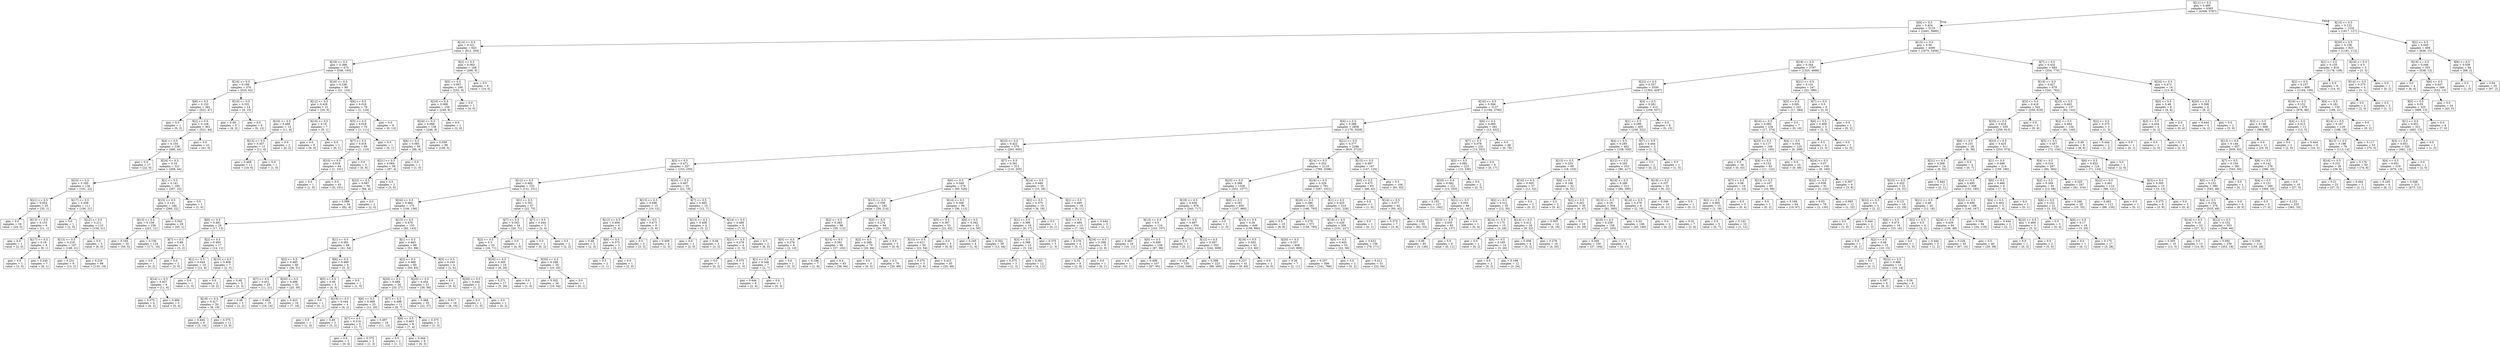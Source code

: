 digraph Tree {
node [shape=box] ;
0 [label="X[11] <= 0.5\ngini = 0.489\nsamples = 6365\nvalue = [4308, 5787]"] ;
1 [label="X[9] <= 0.5\ngini = 0.424\nsamples = 5133\nvalue = [2491, 5660]"] ;
0 -> 1 [labeldistance=2.5, labelangle=45, headlabel="True"] ;
2 [label="X[14] <= 0.5\ngini = 0.321\nsamples = 643\nvalue = [812, 204]"] ;
1 -> 2 ;
3 [label="X[19] <= 0.5\ngini = 0.388\nsamples = 475\nvalue = [546, 195]"] ;
2 -> 3 ;
4 [label="X[16] <= 0.5\ngini = 0.189\nsamples = 376\nvalue = [525, 62]"] ;
3 -> 4 ;
5 [label="X[8] <= 0.5\ngini = 0.152\nsamples = 362\nvalue = [521, 47]"] ;
4 -> 5 ;
6 [label="gini = 0.0\nsamples = 1\nvalue = [0, 3]"] ;
5 -> 6 ;
7 [label="X[2] <= 0.5\ngini = 0.144\nsamples = 361\nvalue = [521, 44]"] ;
5 -> 7 ;
8 [label="X[4] <= 0.5\ngini = 0.154\nsamples = 338\nvalue = [480, 44]"] ;
7 -> 8 ;
9 [label="gini = 0.0\nsamples = 17\nvalue = [22, 0]"] ;
8 -> 9 ;
10 [label="X[24] <= 0.5\ngini = 0.16\nsamples = 321\nvalue = [458, 44]"] ;
8 -> 10 ;
11 [label="X[23] <= 0.5\ngini = 0.185\nsamples = 136\nvalue = [191, 22]"] ;
10 -> 11 ;
12 [label="X[21] <= 0.5\ngini = 0.054\nsamples = 25\nvalue = [35, 1]"] ;
11 -> 12 ;
13 [label="gini = 0.0\nsamples = 16\nvalue = [24, 0]"] ;
12 -> 13 ;
14 [label="X[13] <= 0.5\ngini = 0.153\nsamples = 9\nvalue = [11, 1]"] ;
12 -> 14 ;
15 [label="gini = 0.0\nsamples = 1\nvalue = [2, 0]"] ;
14 -> 15 ;
16 [label="X[17] <= 0.5\ngini = 0.18\nsamples = 8\nvalue = [9, 1]"] ;
14 -> 16 ;
17 [label="gini = 0.0\nsamples = 1\nvalue = [3, 0]"] ;
16 -> 17 ;
18 [label="gini = 0.245\nsamples = 7\nvalue = [6, 1]"] ;
16 -> 18 ;
19 [label="X[17] <= 0.5\ngini = 0.209\nsamples = 111\nvalue = [156, 21]"] ;
11 -> 19 ;
20 [label="gini = 0.0\nsamples = 1\nvalue = [2, 0]"] ;
19 -> 20 ;
21 [label="X[12] <= 0.5\ngini = 0.211\nsamples = 110\nvalue = [154, 21]"] ;
19 -> 21 ;
22 [label="X[13] <= 0.5\ngini = 0.218\nsamples = 107\nvalue = [148, 21]"] ;
21 -> 22 ;
23 [label="gini = 0.231\nsamples = 9\nvalue = [13, 2]"] ;
22 -> 23 ;
24 [label="gini = 0.216\nsamples = 98\nvalue = [135, 19]"] ;
22 -> 24 ;
25 [label="gini = 0.0\nsamples = 3\nvalue = [6, 0]"] ;
21 -> 25 ;
26 [label="X[1] <= 0.5\ngini = 0.141\nsamples = 185\nvalue = [267, 22]"] ;
10 -> 26 ;
27 [label="X[15] <= 0.5\ngini = 0.141\nsamples = 184\nvalue = [266, 22]"] ;
26 -> 27 ;
28 [label="X[13] <= 0.5\ngini = 0.158\nsamples = 156\nvalue = [221, 21]"] ;
27 -> 28 ;
29 [label="gini = 0.165\nsamples = 32\nvalue = [50, 5]"] ;
28 -> 29 ;
30 [label="gini = 0.156\nsamples = 124\nvalue = [171, 16]"] ;
28 -> 30 ;
31 [label="gini = 0.043\nsamples = 28\nvalue = [45, 1]"] ;
27 -> 31 ;
32 [label="gini = 0.0\nsamples = 1\nvalue = [1, 0]"] ;
26 -> 32 ;
33 [label="gini = 0.0\nsamples = 23\nvalue = [41, 0]"] ;
7 -> 33 ;
34 [label="X[10] <= 0.5\ngini = 0.332\nsamples = 14\nvalue = [4, 15]"] ;
4 -> 34 ;
35 [label="gini = 0.49\nsamples = 5\nvalue = [4, 3]"] ;
34 -> 35 ;
36 [label="gini = 0.0\nsamples = 9\nvalue = [0, 12]"] ;
34 -> 36 ;
37 [label="X[16] <= 0.5\ngini = 0.236\nsamples = 99\nvalue = [21, 133]"] ;
3 -> 37 ;
38 [label="X[12] <= 0.5\ngini = 0.428\nsamples = 21\nvalue = [20, 9]"] ;
37 -> 38 ;
39 [label="X[10] <= 0.5\ngini = 0.488\nsamples = 14\nvalue = [11, 8]"] ;
38 -> 39 ;
40 [label="X[15] <= 0.5\ngini = 0.457\nsamples = 12\nvalue = [11, 6]"] ;
39 -> 40 ;
41 [label="gini = 0.469\nsamples = 11\nvalue = [10, 6]"] ;
40 -> 41 ;
42 [label="gini = 0.0\nsamples = 1\nvalue = [1, 0]"] ;
40 -> 42 ;
43 [label="gini = 0.0\nsamples = 2\nvalue = [0, 2]"] ;
39 -> 43 ;
44 [label="X[10] <= 0.5\ngini = 0.18\nsamples = 7\nvalue = [9, 1]"] ;
38 -> 44 ;
45 [label="gini = 0.0\nsamples = 6\nvalue = [9, 0]"] ;
44 -> 45 ;
46 [label="gini = 0.0\nsamples = 1\nvalue = [0, 1]"] ;
44 -> 46 ;
47 [label="X[6] <= 0.5\ngini = 0.016\nsamples = 78\nvalue = [1, 124]"] ;
37 -> 47 ;
48 [label="X[5] <= 0.5\ngini = 0.018\nsamples = 70\nvalue = [1, 111]"] ;
47 -> 48 ;
49 [label="X[7] <= 0.5\ngini = 0.018\nsamples = 69\nvalue = [1, 110]"] ;
48 -> 49 ;
50 [label="X[10] <= 0.5\ngini = 0.019\nsamples = 64\nvalue = [1, 101]"] ;
49 -> 50 ;
51 [label="gini = 0.0\nsamples = 1\nvalue = [1, 0]"] ;
50 -> 51 ;
52 [label="gini = 0.0\nsamples = 63\nvalue = [0, 101]"] ;
50 -> 52 ;
53 [label="gini = 0.0\nsamples = 5\nvalue = [0, 9]"] ;
49 -> 53 ;
54 [label="gini = 0.0\nsamples = 1\nvalue = [0, 1]"] ;
48 -> 54 ;
55 [label="gini = 0.0\nsamples = 8\nvalue = [0, 13]"] ;
47 -> 55 ;
56 [label="X[2] <= 0.5\ngini = 0.063\nsamples = 168\nvalue = [266, 9]"] ;
2 -> 56 ;
57 [label="X[5] <= 0.5\ngini = 0.067\nsamples = 160\nvalue = [252, 9]"] ;
56 -> 57 ;
58 [label="X[19] <= 0.5\ngini = 0.068\nsamples = 159\nvalue = [248, 9]"] ;
57 -> 58 ;
59 [label="X[24] <= 0.5\ngini = 0.068\nsamples = 158\nvalue = [246, 9]"] ;
58 -> 59 ;
60 [label="X[6] <= 0.5\ngini = 0.083\nsamples = 59\nvalue = [88, 4]"] ;
59 -> 60 ;
61 [label="X[21] <= 0.5\ngini = 0.084\nsamples = 58\nvalue = [87, 4]"] ;
60 -> 61 ;
62 [label="X[22] <= 0.5\ngini = 0.087\nsamples = 56\nvalue = [84, 4]"] ;
61 -> 62 ;
63 [label="gini = 0.089\nsamples = 54\nvalue = [82, 4]"] ;
62 -> 63 ;
64 [label="gini = 0.0\nsamples = 2\nvalue = [2, 0]"] ;
62 -> 64 ;
65 [label="gini = 0.0\nsamples = 2\nvalue = [3, 0]"] ;
61 -> 65 ;
66 [label="gini = 0.0\nsamples = 1\nvalue = [1, 0]"] ;
60 -> 66 ;
67 [label="gini = 0.059\nsamples = 99\nvalue = [158, 5]"] ;
59 -> 67 ;
68 [label="gini = 0.0\nsamples = 1\nvalue = [2, 0]"] ;
58 -> 68 ;
69 [label="gini = 0.0\nsamples = 1\nvalue = [4, 0]"] ;
57 -> 69 ;
70 [label="gini = 0.0\nsamples = 8\nvalue = [14, 0]"] ;
56 -> 70 ;
71 [label="X[15] <= 0.5\ngini = 0.36\nsamples = 4490\nvalue = [1679, 5456]"] ;
1 -> 71 ;
72 [label="X[18] <= 0.5\ngini = 0.344\nsamples = 3797\nvalue = [1325, 4686]"] ;
71 -> 72 ;
73 [label="X[22] <= 0.5\ngini = 0.357\nsamples = 3550\nvalue = [1303, 4297]"] ;
72 -> 73 ;
74 [label="X[16] <= 0.5\ngini = 0.366\nsamples = 3137\nvalue = [1194, 3760]"] ;
73 -> 74 ;
75 [label="X[4] <= 0.5\ngini = 0.386\nsamples = 2856\nvalue = [1179, 3328]"] ;
74 -> 75 ;
76 [label="X[23] <= 0.5\ngini = 0.422\nsamples = 570\nvalue = [263, 605]"] ;
75 -> 76 ;
77 [label="X[3] <= 0.5\ngini = 0.471\nsamples = 257\nvalue = [153, 250]"] ;
76 -> 77 ;
78 [label="X[12] <= 0.5\ngini = 0.462\nsamples = 232\nvalue = [131, 231]"] ;
77 -> 78 ;
79 [label="X[24] <= 0.5\ngini = 0.484\nsamples = 175\nvalue = [109, 156]"] ;
78 -> 79 ;
80 [label="X[6] <= 0.5\ngini = 0.491\nsamples = 20\nvalue = [17, 13]"] ;
79 -> 80 ;
81 [label="X[7] <= 0.5\ngini = 0.48\nsamples = 3\nvalue = [3, 2]"] ;
80 -> 81 ;
82 [label="gini = 0.0\nsamples = 1\nvalue = [0, 2]"] ;
81 -> 82 ;
83 [label="gini = 0.0\nsamples = 2\nvalue = [3, 0]"] ;
81 -> 83 ;
84 [label="X[2] <= 0.5\ngini = 0.493\nsamples = 17\nvalue = [14, 11]"] ;
80 -> 84 ;
85 [label="X[1] <= 0.5\ngini = 0.444\nsamples = 10\nvalue = [12, 6]"] ;
84 -> 85 ;
86 [label="X[14] <= 0.5\ngini = 0.457\nsamples = 9\nvalue = [11, 6]"] ;
85 -> 86 ;
87 [label="gini = 0.375\nsamples = 4\nvalue = [6, 2]"] ;
86 -> 87 ;
88 [label="gini = 0.494\nsamples = 5\nvalue = [5, 4]"] ;
86 -> 88 ;
89 [label="gini = 0.0\nsamples = 1\nvalue = [1, 0]"] ;
85 -> 89 ;
90 [label="X[13] <= 0.5\ngini = 0.408\nsamples = 7\nvalue = [2, 5]"] ;
84 -> 90 ;
91 [label="gini = 0.0\nsamples = 2\nvalue = [0, 2]"] ;
90 -> 91 ;
92 [label="gini = 0.48\nsamples = 5\nvalue = [2, 3]"] ;
90 -> 92 ;
93 [label="X[13] <= 0.5\ngini = 0.476\nsamples = 155\nvalue = [92, 143]"] ;
79 -> 93 ;
94 [label="X[1] <= 0.5\ngini = 0.491\nsamples = 66\nvalue = [41, 54]"] ;
93 -> 94 ;
95 [label="X[2] <= 0.5\ngini = 0.485\nsamples = 60\nvalue = [36, 51]"] ;
94 -> 95 ;
96 [label="X[7] <= 0.5\ngini = 0.451\nsamples = 25\nvalue = [11, 21]"] ;
95 -> 96 ;
97 [label="X[19] <= 0.5\ngini = 0.417\nsamples = 20\nvalue = [8, 19]"] ;
96 -> 97 ;
98 [label="gini = 0.444\nsamples = 9\nvalue = [5, 10]"] ;
97 -> 98 ;
99 [label="gini = 0.375\nsamples = 11\nvalue = [3, 9]"] ;
97 -> 99 ;
100 [label="gini = 0.48\nsamples = 5\nvalue = [3, 2]"] ;
96 -> 100 ;
101 [label="X[20] <= 0.5\ngini = 0.496\nsamples = 35\nvalue = [25, 30]"] ;
95 -> 101 ;
102 [label="gini = 0.492\nsamples = 19\nvalue = [18, 14]"] ;
101 -> 102 ;
103 [label="gini = 0.423\nsamples = 16\nvalue = [7, 16]"] ;
101 -> 103 ;
104 [label="X[6] <= 0.5\ngini = 0.469\nsamples = 6\nvalue = [5, 3]"] ;
94 -> 104 ;
105 [label="X[5] <= 0.5\ngini = 0.49\nsamples = 5\nvalue = [4, 3]"] ;
104 -> 105 ;
106 [label="gini = 0.0\nsamples = 1\nvalue = [0, 1]"] ;
105 -> 106 ;
107 [label="X[19] <= 0.5\ngini = 0.444\nsamples = 4\nvalue = [4, 2]"] ;
105 -> 107 ;
108 [label="gini = 0.0\nsamples = 1\nvalue = [1, 0]"] ;
107 -> 108 ;
109 [label="gini = 0.48\nsamples = 3\nvalue = [3, 2]"] ;
107 -> 109 ;
110 [label="gini = 0.0\nsamples = 1\nvalue = [1, 0]"] ;
104 -> 110 ;
111 [label="X[1] <= 0.5\ngini = 0.463\nsamples = 89\nvalue = [51, 89]"] ;
93 -> 111 ;
112 [label="X[2] <= 0.5\ngini = 0.469\nsamples = 85\nvalue = [50, 83]"] ;
111 -> 112 ;
113 [label="X[20] <= 0.5\ngini = 0.489\nsamples = 34\nvalue = [20, 27]"] ;
112 -> 113 ;
114 [label="X[6] <= 0.5\ngini = 0.469\nsamples = 23\nvalue = [12, 20]"] ;
113 -> 114 ;
115 [label="X[7] <= 0.5\ngini = 0.219\nsamples = 5\nvalue = [1, 7]"] ;
114 -> 115 ;
116 [label="gini = 0.0\nsamples = 2\nvalue = [0, 4]"] ;
115 -> 116 ;
117 [label="gini = 0.375\nsamples = 3\nvalue = [1, 3]"] ;
115 -> 117 ;
118 [label="gini = 0.497\nsamples = 18\nvalue = [11, 13]"] ;
114 -> 118 ;
119 [label="X[7] <= 0.5\ngini = 0.498\nsamples = 11\nvalue = [8, 7]"] ;
113 -> 119 ;
120 [label="X[6] <= 0.5\ngini = 0.463\nsamples = 8\nvalue = [7, 4]"] ;
119 -> 120 ;
121 [label="gini = 0.5\nsamples = 2\nvalue = [1, 1]"] ;
120 -> 121 ;
122 [label="gini = 0.444\nsamples = 6\nvalue = [6, 3]"] ;
120 -> 122 ;
123 [label="gini = 0.375\nsamples = 3\nvalue = [1, 3]"] ;
119 -> 123 ;
124 [label="X[20] <= 0.5\ngini = 0.454\nsamples = 51\nvalue = [30, 56]"] ;
112 -> 124 ;
125 [label="gini = 0.468\nsamples = 35\nvalue = [22, 37]"] ;
124 -> 125 ;
126 [label="gini = 0.417\nsamples = 16\nvalue = [8, 19]"] ;
124 -> 126 ;
127 [label="X[5] <= 0.5\ngini = 0.245\nsamples = 4\nvalue = [1, 6]"] ;
111 -> 127 ;
128 [label="gini = 0.0\nsamples = 2\nvalue = [0, 4]"] ;
127 -> 128 ;
129 [label="X[20] <= 0.5\ngini = 0.444\nsamples = 2\nvalue = [1, 2]"] ;
127 -> 129 ;
130 [label="gini = 0.0\nsamples = 1\nvalue = [1, 0]"] ;
129 -> 130 ;
131 [label="gini = 0.0\nsamples = 1\nvalue = [0, 2]"] ;
129 -> 131 ;
132 [label="X[1] <= 0.5\ngini = 0.351\nsamples = 57\nvalue = [22, 75]"] ;
78 -> 132 ;
133 [label="X[7] <= 0.5\ngini = 0.343\nsamples = 54\nvalue = [20, 71]"] ;
132 -> 133 ;
134 [label="X[2] <= 0.5\ngini = 0.3\nsamples = 53\nvalue = [16, 71]"] ;
133 -> 134 ;
135 [label="X[20] <= 0.5\ngini = 0.305\nsamples = 18\nvalue = [6, 26]"] ;
134 -> 135 ;
136 [label="gini = 0.271\nsamples = 17\nvalue = [5, 26]"] ;
135 -> 136 ;
137 [label="gini = 0.0\nsamples = 1\nvalue = [1, 0]"] ;
135 -> 137 ;
138 [label="X[20] <= 0.5\ngini = 0.298\nsamples = 35\nvalue = [10, 45]"] ;
134 -> 138 ;
139 [label="gini = 0.302\nsamples = 34\nvalue = [10, 44]"] ;
138 -> 139 ;
140 [label="gini = 0.0\nsamples = 1\nvalue = [0, 1]"] ;
138 -> 140 ;
141 [label="gini = 0.0\nsamples = 1\nvalue = [4, 0]"] ;
133 -> 141 ;
142 [label="X[7] <= 0.5\ngini = 0.444\nsamples = 3\nvalue = [2, 4]"] ;
132 -> 142 ;
143 [label="gini = 0.0\nsamples = 1\nvalue = [0, 2]"] ;
142 -> 143 ;
144 [label="gini = 0.5\nsamples = 2\nvalue = [2, 2]"] ;
142 -> 144 ;
145 [label="X[20] <= 0.5\ngini = 0.497\nsamples = 25\nvalue = [22, 19]"] ;
77 -> 145 ;
146 [label="X[13] <= 0.5\ngini = 0.496\nsamples = 15\nvalue = [10, 12]"] ;
145 -> 146 ;
147 [label="X[12] <= 0.5\ngini = 0.494\nsamples = 6\nvalue = [5, 4]"] ;
146 -> 147 ;
148 [label="gini = 0.48\nsamples = 3\nvalue = [2, 3]"] ;
147 -> 148 ;
149 [label="X[6] <= 0.5\ngini = 0.375\nsamples = 3\nvalue = [3, 1]"] ;
147 -> 149 ;
150 [label="gini = 0.5\nsamples = 2\nvalue = [1, 1]"] ;
149 -> 150 ;
151 [label="gini = 0.0\nsamples = 1\nvalue = [2, 0]"] ;
149 -> 151 ;
152 [label="X[6] <= 0.5\ngini = 0.473\nsamples = 9\nvalue = [5, 8]"] ;
146 -> 152 ;
153 [label="gini = 0.5\nsamples = 5\nvalue = [3, 3]"] ;
152 -> 153 ;
154 [label="gini = 0.408\nsamples = 4\nvalue = [2, 5]"] ;
152 -> 154 ;
155 [label="X[7] <= 0.5\ngini = 0.465\nsamples = 10\nvalue = [12, 7]"] ;
145 -> 155 ;
156 [label="X[13] <= 0.5\ngini = 0.408\nsamples = 4\nvalue = [5, 2]"] ;
155 -> 156 ;
157 [label="gini = 0.0\nsamples = 1\nvalue = [2, 0]"] ;
156 -> 157 ;
158 [label="gini = 0.48\nsamples = 3\nvalue = [3, 2]"] ;
156 -> 158 ;
159 [label="X[14] <= 0.5\ngini = 0.486\nsamples = 6\nvalue = [7, 5]"] ;
155 -> 159 ;
160 [label="X[21] <= 0.5\ngini = 0.278\nsamples = 4\nvalue = [1, 5]"] ;
159 -> 160 ;
161 [label="gini = 0.0\nsamples = 1\nvalue = [0, 2]"] ;
160 -> 161 ;
162 [label="gini = 0.375\nsamples = 3\nvalue = [1, 3]"] ;
160 -> 162 ;
163 [label="gini = 0.0\nsamples = 2\nvalue = [6, 0]"] ;
159 -> 163 ;
164 [label="X[7] <= 0.5\ngini = 0.361\nsamples = 313\nvalue = [110, 355]"] ;
76 -> 164 ;
165 [label="X[0] <= 0.5\ngini = 0.349\nsamples = 278\nvalue = [95, 326]"] ;
164 -> 165 ;
166 [label="X[13] <= 0.5\ngini = 0.339\nsamples = 182\nvalue = [59, 214]"] ;
165 -> 166 ;
167 [label="X[2] <= 0.5\ngini = 0.383\nsamples = 98\nvalue = [39, 112]"] ;
166 -> 167 ;
168 [label="X[5] <= 0.5\ngini = 0.278\nsamples = 8\nvalue = [2, 10]"] ;
167 -> 168 ;
169 [label="X[1] <= 0.5\ngini = 0.346\nsamples = 7\nvalue = [2, 7]"] ;
168 -> 169 ;
170 [label="gini = 0.444\nsamples = 6\nvalue = [2, 4]"] ;
169 -> 170 ;
171 [label="gini = 0.0\nsamples = 1\nvalue = [0, 3]"] ;
169 -> 171 ;
172 [label="gini = 0.0\nsamples = 1\nvalue = [0, 3]"] ;
168 -> 172 ;
173 [label="X[14] <= 0.5\ngini = 0.391\nsamples = 90\nvalue = [37, 102]"] ;
167 -> 173 ;
174 [label="gini = 0.198\nsamples = 7\nvalue = [1, 8]"] ;
173 -> 174 ;
175 [label="gini = 0.4\nsamples = 83\nvalue = [36, 94]"] ;
173 -> 175 ;
176 [label="X[3] <= 0.5\ngini = 0.274\nsamples = 84\nvalue = [20, 102]"] ;
166 -> 176 ;
177 [label="X[2] <= 0.5\ngini = 0.289\nsamples = 79\nvalue = [20, 94]"] ;
176 -> 177 ;
178 [label="gini = 0.0\nsamples = 3\nvalue = [0, 5]"] ;
177 -> 178 ;
179 [label="gini = 0.3\nsamples = 76\nvalue = [20, 89]"] ;
177 -> 179 ;
180 [label="gini = 0.0\nsamples = 5\nvalue = [0, 8]"] ;
176 -> 180 ;
181 [label="X[14] <= 0.5\ngini = 0.368\nsamples = 96\nvalue = [36, 112]"] ;
165 -> 181 ;
182 [label="X[5] <= 0.5\ngini = 0.387\nsamples = 53\nvalue = [22, 62]"] ;
181 -> 182 ;
183 [label="X[13] <= 0.5\ngini = 0.411\nsamples = 50\nvalue = [22, 54]"] ;
182 -> 183 ;
184 [label="gini = 0.375\nsamples = 5\nvalue = [2, 6]"] ;
183 -> 184 ;
185 [label="gini = 0.415\nsamples = 45\nvalue = [20, 48]"] ;
183 -> 185 ;
186 [label="gini = 0.0\nsamples = 3\nvalue = [0, 8]"] ;
182 -> 186 ;
187 [label="X[6] <= 0.5\ngini = 0.342\nsamples = 43\nvalue = [14, 50]"] ;
181 -> 187 ;
188 [label="gini = 0.245\nsamples = 4\nvalue = [1, 6]"] ;
187 -> 188 ;
189 [label="gini = 0.352\nsamples = 39\nvalue = [13, 44]"] ;
187 -> 189 ;
190 [label="X[14] <= 0.5\ngini = 0.449\nsamples = 35\nvalue = [15, 29]"] ;
164 -> 190 ;
191 [label="X[2] <= 0.5\ngini = 0.375\nsamples = 19\nvalue = [6, 18]"] ;
190 -> 191 ;
192 [label="X[1] <= 0.5\ngini = 0.386\nsamples = 18\nvalue = [6, 17]"] ;
191 -> 192 ;
193 [label="X[3] <= 0.5\ngini = 0.388\nsamples = 15\nvalue = [5, 14]"] ;
192 -> 193 ;
194 [label="gini = 0.375\nsamples = 3\nvalue = [1, 3]"] ;
193 -> 194 ;
195 [label="gini = 0.391\nsamples = 12\nvalue = [4, 11]"] ;
193 -> 195 ;
196 [label="gini = 0.375\nsamples = 3\nvalue = [1, 3]"] ;
192 -> 196 ;
197 [label="gini = 0.0\nsamples = 1\nvalue = [0, 1]"] ;
191 -> 197 ;
198 [label="X[1] <= 0.5\ngini = 0.495\nsamples = 16\nvalue = [9, 11]"] ;
190 -> 198 ;
199 [label="X[3] <= 0.5\ngini = 0.484\nsamples = 13\nvalue = [7, 10]"] ;
198 -> 199 ;
200 [label="gini = 0.278\nsamples = 4\nvalue = [5, 1]"] ;
199 -> 200 ;
201 [label="X[19] <= 0.5\ngini = 0.298\nsamples = 9\nvalue = [2, 9]"] ;
199 -> 201 ;
202 [label="gini = 0.32\nsamples = 8\nvalue = [2, 8]"] ;
201 -> 202 ;
203 [label="gini = 0.0\nsamples = 1\nvalue = [0, 1]"] ;
201 -> 203 ;
204 [label="gini = 0.444\nsamples = 3\nvalue = [2, 1]"] ;
198 -> 204 ;
205 [label="X[21] <= 0.5\ngini = 0.377\nsamples = 2286\nvalue = [916, 2723]"] ;
75 -> 205 ;
206 [label="X[14] <= 0.5\ngini = 0.352\nsamples = 2119\nvalue = [769, 2598]"] ;
205 -> 206 ;
207 [label="X[23] <= 0.5\ngini = 0.366\nsamples = 1328\nvalue = [502, 1577]"] ;
206 -> 207 ;
208 [label="X[19] <= 0.5\ngini = 0.439\nsamples = 678\nvalue = [345, 717]"] ;
207 -> 208 ;
209 [label="X[13] <= 0.5\ngini = 0.5\nsamples = 124\nvalue = [103, 107]"] ;
208 -> 209 ;
210 [label="gini = 0.483\nsamples = 16\nvalue = [16, 11]"] ;
209 -> 210 ;
211 [label="X[0] <= 0.5\ngini = 0.499\nsamples = 108\nvalue = [87, 96]"] ;
209 -> 211 ;
212 [label="gini = 0.0\nsamples = 1\nvalue = [0, 1]"] ;
211 -> 212 ;
213 [label="gini = 0.499\nsamples = 107\nvalue = [87, 95]"] ;
211 -> 213 ;
214 [label="X[0] <= 0.5\ngini = 0.407\nsamples = 554\nvalue = [242, 610]"] ;
208 -> 214 ;
215 [label="gini = 0.0\nsamples = 1\nvalue = [0, 1]"] ;
214 -> 215 ;
216 [label="X[12] <= 0.5\ngini = 0.407\nsamples = 553\nvalue = [242, 609]"] ;
214 -> 216 ;
217 [label="gini = 0.414\nsamples = 330\nvalue = [144, 349]"] ;
216 -> 217 ;
218 [label="gini = 0.398\nsamples = 223\nvalue = [98, 260]"] ;
216 -> 218 ;
219 [label="X[0] <= 0.5\ngini = 0.261\nsamples = 650\nvalue = [157, 860]"] ;
207 -> 219 ;
220 [label="gini = 0.0\nsamples = 1\nvalue = [1, 0]"] ;
219 -> 220 ;
221 [label="X[13] <= 0.5\ngini = 0.26\nsamples = 649\nvalue = [156, 860]"] ;
219 -> 221 ;
222 [label="X[19] <= 0.5\ngini = 0.293\nsamples = 43\nvalue = [13, 60]"] ;
221 -> 222 ;
223 [label="gini = 0.227\nsamples = 41\nvalue = [9, 60]"] ;
222 -> 223 ;
224 [label="gini = 0.0\nsamples = 2\nvalue = [4, 0]"] ;
222 -> 224 ;
225 [label="X[20] <= 0.5\ngini = 0.257\nsamples = 606\nvalue = [143, 800]"] ;
221 -> 225 ;
226 [label="gini = 0.26\nsamples = 7\nvalue = [2, 11]"] ;
225 -> 226 ;
227 [label="gini = 0.257\nsamples = 599\nvalue = [141, 789]"] ;
225 -> 227 ;
228 [label="X[24] <= 0.5\ngini = 0.329\nsamples = 791\nvalue = [267, 1021]"] ;
206 -> 228 ;
229 [label="X[20] <= 0.5\ngini = 0.286\nsamples = 581\nvalue = [166, 793]"] ;
228 -> 229 ;
230 [label="gini = 0.5\nsamples = 10\nvalue = [8, 8]"] ;
229 -> 230 ;
231 [label="gini = 0.279\nsamples = 571\nvalue = [158, 785]"] ;
229 -> 231 ;
232 [label="X[1] <= 0.5\ngini = 0.425\nsamples = 210\nvalue = [101, 228]"] ;
228 -> 232 ;
233 [label="X[19] <= 0.5\ngini = 0.426\nsamples = 209\nvalue = [101, 227]"] ;
232 -> 233 ;
234 [label="X[0] <= 0.5\ngini = 0.405\nsamples = 53\nvalue = [22, 56]"] ;
233 -> 234 ;
235 [label="gini = 0.0\nsamples = 2\nvalue = [0, 2]"] ;
234 -> 235 ;
236 [label="gini = 0.411\nsamples = 51\nvalue = [22, 54]"] ;
234 -> 236 ;
237 [label="gini = 0.432\nsamples = 156\nvalue = [79, 171]"] ;
233 -> 237 ;
238 [label="gini = 0.0\nsamples = 1\nvalue = [0, 1]"] ;
232 -> 238 ;
239 [label="X[13] <= 0.5\ngini = 0.497\nsamples = 167\nvalue = [147, 125]"] ;
205 -> 239 ;
240 [label="X[0] <= 0.5\ngini = 0.475\nsamples = 63\nvalue = [66, 42]"] ;
239 -> 240 ;
241 [label="gini = 0.0\nsamples = 1\nvalue = [1, 0]"] ;
240 -> 241 ;
242 [label="X[14] <= 0.5\ngini = 0.477\nsamples = 62\nvalue = [65, 42]"] ;
240 -> 242 ;
243 [label="gini = 0.375\nsamples = 7\nvalue = [3, 9]"] ;
242 -> 243 ;
244 [label="gini = 0.453\nsamples = 55\nvalue = [62, 33]"] ;
242 -> 244 ;
245 [label="gini = 0.5\nsamples = 104\nvalue = [81, 83]"] ;
239 -> 245 ;
246 [label="X[6] <= 0.5\ngini = 0.065\nsamples = 281\nvalue = [15, 432]"] ;
74 -> 246 ;
247 [label="X[7] <= 0.5\ngini = 0.078\nsamples = 232\nvalue = [15, 353]"] ;
246 -> 247 ;
248 [label="X[5] <= 0.5\ngini = 0.082\nsamples = 223\nvalue = [15, 336]"] ;
247 -> 248 ;
249 [label="X[20] <= 0.5\ngini = 0.082\nsamples = 221\nvalue = [15, 333]"] ;
248 -> 249 ;
250 [label="gini = 0.103\nsamples = 127\nvalue = [11, 192]"] ;
249 -> 250 ;
251 [label="X[21] <= 0.5\ngini = 0.054\nsamples = 94\nvalue = [4, 141]"] ;
249 -> 251 ;
252 [label="X[23] <= 0.5\ngini = 0.055\nsamples = 93\nvalue = [4, 137]"] ;
251 -> 252 ;
253 [label="gini = 0.06\nsamples = 85\nvalue = [4, 126]"] ;
252 -> 253 ;
254 [label="gini = 0.0\nsamples = 8\nvalue = [0, 11]"] ;
252 -> 254 ;
255 [label="gini = 0.0\nsamples = 1\nvalue = [0, 4]"] ;
251 -> 255 ;
256 [label="gini = 0.0\nsamples = 2\nvalue = [0, 3]"] ;
248 -> 256 ;
257 [label="gini = 0.0\nsamples = 9\nvalue = [0, 17]"] ;
247 -> 257 ;
258 [label="gini = 0.0\nsamples = 49\nvalue = [0, 79]"] ;
246 -> 258 ;
259 [label="X[3] <= 0.5\ngini = 0.281\nsamples = 413\nvalue = [109, 537]"] ;
73 -> 259 ;
260 [label="X[1] <= 0.5\ngini = 0.286\nsamples = 405\nvalue = [109, 522]"] ;
259 -> 260 ;
261 [label="X[4] <= 0.5\ngini = 0.285\nsamples = 402\nvalue = [108, 520]"] ;
260 -> 261 ;
262 [label="X[13] <= 0.5\ngini = 0.253\nsamples = 69\nvalue = [18, 103]"] ;
261 -> 262 ;
263 [label="X[16] <= 0.5\ngini = 0.305\nsamples = 37\nvalue = [12, 52]"] ;
262 -> 263 ;
264 [label="X[2] <= 0.5\ngini = 0.312\nsamples = 35\nvalue = [12, 50]"] ;
263 -> 264 ;
265 [label="X[14] <= 0.5\ngini = 0.175\nsamples = 15\nvalue = [3, 28]"] ;
264 -> 265 ;
266 [label="gini = 0.0\nsamples = 1\nvalue = [0, 2]"] ;
265 -> 266 ;
267 [label="X[6] <= 0.5\ngini = 0.185\nsamples = 14\nvalue = [3, 26]"] ;
265 -> 267 ;
268 [label="gini = 0.0\nsamples = 2\nvalue = [0, 2]"] ;
267 -> 268 ;
269 [label="gini = 0.198\nsamples = 12\nvalue = [3, 24]"] ;
267 -> 269 ;
270 [label="X[14] <= 0.5\ngini = 0.412\nsamples = 20\nvalue = [9, 22]"] ;
264 -> 270 ;
271 [label="gini = 0.408\nsamples = 4\nvalue = [5, 2]"] ;
270 -> 271 ;
272 [label="gini = 0.278\nsamples = 16\nvalue = [4, 20]"] ;
270 -> 272 ;
273 [label="gini = 0.0\nsamples = 2\nvalue = [0, 2]"] ;
263 -> 273 ;
274 [label="X[6] <= 0.5\ngini = 0.188\nsamples = 32\nvalue = [6, 51]"] ;
262 -> 274 ;
275 [label="gini = 0.0\nsamples = 2\nvalue = [0, 4]"] ;
274 -> 275 ;
276 [label="X[2] <= 0.5\ngini = 0.201\nsamples = 30\nvalue = [6, 47]"] ;
274 -> 276 ;
277 [label="gini = 0.365\nsamples = 14\nvalue = [6, 19]"] ;
276 -> 277 ;
278 [label="gini = 0.0\nsamples = 16\nvalue = [0, 28]"] ;
276 -> 278 ;
279 [label="X[12] <= 0.5\ngini = 0.292\nsamples = 333\nvalue = [90, 417]"] ;
261 -> 279 ;
280 [label="X[19] <= 0.5\ngini = 0.289\nsamples = 313\nvalue = [84, 395]"] ;
279 -> 280 ;
281 [label="X[13] <= 0.5\ngini = 0.29\nsamples = 304\nvalue = [82, 385]"] ;
280 -> 281 ;
282 [label="X[16] <= 0.5\ngini = 0.259\nsamples = 158\nvalue = [37, 205]"] ;
281 -> 282 ;
283 [label="gini = 0.269\nsamples = 150\nvalue = [37, 194]"] ;
282 -> 283 ;
284 [label="gini = 0.0\nsamples = 8\nvalue = [0, 11]"] ;
282 -> 284 ;
285 [label="gini = 0.32\nsamples = 146\nvalue = [45, 180]"] ;
281 -> 285 ;
286 [label="X[14] <= 0.5\ngini = 0.278\nsamples = 9\nvalue = [2, 10]"] ;
280 -> 286 ;
287 [label="gini = 0.0\nsamples = 2\nvalue = [0, 2]"] ;
286 -> 287 ;
288 [label="gini = 0.32\nsamples = 7\nvalue = [2, 8]"] ;
286 -> 288 ;
289 [label="X[19] <= 0.5\ngini = 0.337\nsamples = 20\nvalue = [6, 22]"] ;
279 -> 289 ;
290 [label="gini = 0.346\nsamples = 19\nvalue = [6, 21]"] ;
289 -> 290 ;
291 [label="gini = 0.0\nsamples = 1\nvalue = [0, 1]"] ;
289 -> 291 ;
292 [label="X[7] <= 0.5\ngini = 0.444\nsamples = 3\nvalue = [1, 2]"] ;
260 -> 292 ;
293 [label="gini = 0.0\nsamples = 2\nvalue = [0, 2]"] ;
292 -> 293 ;
294 [label="gini = 0.0\nsamples = 1\nvalue = [1, 0]"] ;
292 -> 294 ;
295 [label="gini = 0.0\nsamples = 8\nvalue = [0, 15]"] ;
259 -> 295 ;
296 [label="X[21] <= 0.5\ngini = 0.101\nsamples = 247\nvalue = [22, 389]"] ;
72 -> 296 ;
297 [label="X[5] <= 0.5\ngini = 0.081\nsamples = 241\nvalue = [17, 384]"] ;
296 -> 297 ;
298 [label="X[14] <= 0.5\ngini = 0.083\nsamples = 234\nvalue = [17, 374]"] ;
297 -> 298 ;
299 [label="X[23] <= 0.5\ngini = 0.117\nsamples = 109\nvalue = [11, 165]"] ;
298 -> 299 ;
300 [label="gini = 0.0\nsamples = 26\nvalue = [0, 43]"] ;
299 -> 300 ;
301 [label="X[4] <= 0.5\ngini = 0.152\nsamples = 83\nvalue = [11, 122]"] ;
299 -> 301 ;
302 [label="X[7] <= 0.5\ngini = 0.08\nsamples = 18\nvalue = [1, 23]"] ;
301 -> 302 ;
303 [label="X[2] <= 0.5\ngini = 0.095\nsamples = 15\nvalue = [1, 19]"] ;
302 -> 303 ;
304 [label="gini = 0.0\nsamples = 5\nvalue = [0, 7]"] ;
303 -> 304 ;
305 [label="gini = 0.142\nsamples = 10\nvalue = [1, 12]"] ;
303 -> 305 ;
306 [label="gini = 0.0\nsamples = 3\nvalue = [0, 4]"] ;
302 -> 306 ;
307 [label="X[13] <= 0.5\ngini = 0.167\nsamples = 65\nvalue = [10, 99]"] ;
301 -> 307 ;
308 [label="gini = 0.0\nsamples = 1\nvalue = [0, 2]"] ;
307 -> 308 ;
309 [label="gini = 0.169\nsamples = 64\nvalue = [10, 97]"] ;
307 -> 309 ;
310 [label="X[4] <= 0.5\ngini = 0.054\nsamples = 125\nvalue = [6, 209]"] ;
298 -> 310 ;
311 [label="gini = 0.0\nsamples = 25\nvalue = [0, 49]"] ;
310 -> 311 ;
312 [label="X[24] <= 0.5\ngini = 0.07\nsamples = 100\nvalue = [6, 160]"] ;
310 -> 312 ;
313 [label="X[22] <= 0.5\ngini = 0.038\nsamples = 91\nvalue = [3, 152]"] ;
312 -> 313 ;
314 [label="gini = 0.03\nsamples = 79\nvalue = [2, 130]"] ;
313 -> 314 ;
315 [label="gini = 0.083\nsamples = 12\nvalue = [1, 22]"] ;
313 -> 315 ;
316 [label="gini = 0.397\nsamples = 9\nvalue = [3, 8]"] ;
312 -> 316 ;
317 [label="gini = 0.0\nsamples = 7\nvalue = [0, 10]"] ;
297 -> 317 ;
318 [label="X[7] <= 0.5\ngini = 0.5\nsamples = 6\nvalue = [5, 5]"] ;
296 -> 318 ;
319 [label="X[6] <= 0.5\ngini = 0.469\nsamples = 5\nvalue = [5, 3]"] ;
318 -> 319 ;
320 [label="gini = 0.5\nsamples = 4\nvalue = [3, 3]"] ;
319 -> 320 ;
321 [label="gini = 0.0\nsamples = 1\nvalue = [2, 0]"] ;
319 -> 321 ;
322 [label="gini = 0.0\nsamples = 1\nvalue = [0, 2]"] ;
318 -> 322 ;
323 [label="X[7] <= 0.5\ngini = 0.432\nsamples = 693\nvalue = [354, 770]"] ;
71 -> 323 ;
324 [label="X[19] <= 0.5\ngini = 0.427\nsamples = 679\nvalue = [341, 762]"] ;
323 -> 324 ;
325 [label="X[3] <= 0.5\ngini = 0.416\nsamples = 542\nvalue = [259, 619]"] ;
324 -> 325 ;
326 [label="X[20] <= 0.5\ngini = 0.418\nsamples = 539\nvalue = [259, 613]"] ;
325 -> 326 ;
327 [label="X[6] <= 0.5\ngini = 0.231\nsamples = 28\nvalue = [6, 39]"] ;
326 -> 327 ;
328 [label="X[21] <= 0.5\ngini = 0.266\nsamples = 24\nvalue = [6, 32]"] ;
327 -> 328 ;
329 [label="X[23] <= 0.5\ngini = 0.202\nsamples = 22\nvalue = [4, 31]"] ;
328 -> 329 ;
330 [label="X[22] <= 0.5\ngini = 0.5\nsamples = 3\nvalue = [2, 2]"] ;
329 -> 330 ;
331 [label="gini = 0.0\nsamples = 1\nvalue = [1, 0]"] ;
330 -> 331 ;
332 [label="gini = 0.444\nsamples = 2\nvalue = [1, 2]"] ;
330 -> 332 ;
333 [label="gini = 0.121\nsamples = 19\nvalue = [2, 29]"] ;
329 -> 333 ;
334 [label="gini = 0.444\nsamples = 2\nvalue = [2, 1]"] ;
328 -> 334 ;
335 [label="gini = 0.0\nsamples = 4\nvalue = [0, 7]"] ;
327 -> 335 ;
336 [label="X[23] <= 0.5\ngini = 0.425\nsamples = 511\nvalue = [253, 574]"] ;
326 -> 336 ;
337 [label="X[1] <= 0.5\ngini = 0.496\nsamples = 214\nvalue = [159, 190]"] ;
336 -> 337 ;
338 [label="X[4] <= 0.5\ngini = 0.495\nsamples = 208\nvalue = [152, 185]"] ;
337 -> 338 ;
339 [label="X[21] <= 0.5\ngini = 0.48\nsamples = 20\nvalue = [12, 18]"] ;
338 -> 339 ;
340 [label="X[6] <= 0.5\ngini = 0.473\nsamples = 16\nvalue = [10, 16]"] ;
339 -> 340 ;
341 [label="gini = 0.0\nsamples = 1\nvalue = [0, 1]"] ;
340 -> 341 ;
342 [label="X[2] <= 0.5\ngini = 0.48\nsamples = 15\nvalue = [10, 15]"] ;
340 -> 342 ;
343 [label="gini = 0.0\nsamples = 1\nvalue = [0, 1]"] ;
342 -> 343 ;
344 [label="X[22] <= 0.5\ngini = 0.486\nsamples = 14\nvalue = [10, 14]"] ;
342 -> 344 ;
345 [label="gini = 0.397\nsamples = 6\nvalue = [8, 3]"] ;
344 -> 345 ;
346 [label="gini = 0.26\nsamples = 8\nvalue = [2, 11]"] ;
344 -> 346 ;
347 [label="X[2] <= 0.5\ngini = 0.5\nsamples = 4\nvalue = [2, 2]"] ;
339 -> 347 ;
348 [label="gini = 0.0\nsamples = 1\nvalue = [1, 0]"] ;
347 -> 348 ;
349 [label="gini = 0.444\nsamples = 3\nvalue = [1, 2]"] ;
347 -> 349 ;
350 [label="X[22] <= 0.5\ngini = 0.496\nsamples = 188\nvalue = [140, 167]"] ;
338 -> 350 ;
351 [label="X[24] <= 0.5\ngini = 0.429\nsamples = 94\nvalue = [106, 48]"] ;
350 -> 351 ;
352 [label="gini = 0.226\nsamples = 45\nvalue = [67, 10]"] ;
351 -> 352 ;
353 [label="gini = 0.5\nsamples = 49\nvalue = [39, 38]"] ;
351 -> 353 ;
354 [label="gini = 0.346\nsamples = 94\nvalue = [34, 119]"] ;
350 -> 354 ;
355 [label="X[6] <= 0.5\ngini = 0.486\nsamples = 6\nvalue = [7, 5]"] ;
337 -> 355 ;
356 [label="X[4] <= 0.5\ngini = 0.463\nsamples = 5\nvalue = [7, 4]"] ;
355 -> 356 ;
357 [label="gini = 0.444\nsamples = 2\nvalue = [2, 1]"] ;
356 -> 357 ;
358 [label="X[22] <= 0.5\ngini = 0.469\nsamples = 3\nvalue = [5, 3]"] ;
356 -> 358 ;
359 [label="gini = 0.0\nsamples = 1\nvalue = [0, 3]"] ;
358 -> 359 ;
360 [label="gini = 0.0\nsamples = 2\nvalue = [5, 0]"] ;
358 -> 360 ;
361 [label="gini = 0.0\nsamples = 1\nvalue = [0, 1]"] ;
355 -> 361 ;
362 [label="X[4] <= 0.5\ngini = 0.316\nsamples = 297\nvalue = [94, 384]"] ;
336 -> 362 ;
363 [label="X[2] <= 0.5\ngini = 0.269\nsamples = 50\nvalue = [13, 68]"] ;
362 -> 363 ;
364 [label="X[6] <= 0.5\ngini = 0.153\nsamples = 21\nvalue = [3, 33]"] ;
363 -> 364 ;
365 [label="gini = 0.0\nsamples = 3\nvalue = [0, 4]"] ;
364 -> 365 ;
366 [label="X[0] <= 0.5\ngini = 0.17\nsamples = 18\nvalue = [3, 29]"] ;
364 -> 366 ;
367 [label="gini = 0.0\nsamples = 1\nvalue = [0, 1]"] ;
366 -> 367 ;
368 [label="gini = 0.175\nsamples = 17\nvalue = [3, 28]"] ;
366 -> 368 ;
369 [label="gini = 0.346\nsamples = 29\nvalue = [10, 35]"] ;
363 -> 369 ;
370 [label="gini = 0.325\nsamples = 247\nvalue = [81, 316]"] ;
362 -> 370 ;
371 [label="gini = 0.0\nsamples = 3\nvalue = [0, 6]"] ;
325 -> 371 ;
372 [label="X[23] <= 0.5\ngini = 0.463\nsamples = 137\nvalue = [82, 143]"] ;
324 -> 372 ;
373 [label="X[2] <= 0.5\ngini = 0.464\nsamples = 134\nvalue = [81, 140]"] ;
372 -> 373 ;
374 [label="X[5] <= 0.5\ngini = 0.457\nsamples = 125\nvalue = [73, 134]"] ;
373 -> 374 ;
375 [label="X[6] <= 0.5\ngini = 0.453\nsamples = 124\nvalue = [71, 134]"] ;
374 -> 375 ;
376 [label="X[22] <= 0.5\ngini = 0.461\nsamples = 114\nvalue = [68, 121]"] ;
375 -> 376 ;
377 [label="gini = 0.462\nsamples = 113\nvalue = [68, 120]"] ;
376 -> 377 ;
378 [label="gini = 0.0\nsamples = 1\nvalue = [0, 1]"] ;
376 -> 378 ;
379 [label="X[3] <= 0.5\ngini = 0.305\nsamples = 10\nvalue = [3, 13]"] ;
375 -> 379 ;
380 [label="gini = 0.375\nsamples = 8\nvalue = [3, 9]"] ;
379 -> 380 ;
381 [label="gini = 0.0\nsamples = 2\nvalue = [0, 4]"] ;
379 -> 381 ;
382 [label="gini = 0.0\nsamples = 1\nvalue = [2, 0]"] ;
374 -> 382 ;
383 [label="gini = 0.49\nsamples = 9\nvalue = [8, 6]"] ;
373 -> 383 ;
384 [label="X[2] <= 0.5\ngini = 0.375\nsamples = 3\nvalue = [1, 3]"] ;
372 -> 384 ;
385 [label="gini = 0.444\nsamples = 2\nvalue = [1, 2]"] ;
384 -> 385 ;
386 [label="gini = 0.0\nsamples = 1\nvalue = [0, 1]"] ;
384 -> 386 ;
387 [label="X[24] <= 0.5\ngini = 0.472\nsamples = 14\nvalue = [13, 8]"] ;
323 -> 387 ;
388 [label="X[0] <= 0.5\ngini = 0.48\nsamples = 8\nvalue = [4, 6]"] ;
387 -> 388 ;
389 [label="X[3] <= 0.5\ngini = 0.444\nsamples = 6\nvalue = [4, 2]"] ;
388 -> 389 ;
390 [label="gini = 0.0\nsamples = 2\nvalue = [2, 0]"] ;
389 -> 390 ;
391 [label="gini = 0.5\nsamples = 4\nvalue = [2, 2]"] ;
389 -> 391 ;
392 [label="gini = 0.0\nsamples = 2\nvalue = [0, 4]"] ;
388 -> 392 ;
393 [label="X[20] <= 0.5\ngini = 0.298\nsamples = 6\nvalue = [9, 2]"] ;
387 -> 393 ;
394 [label="gini = 0.444\nsamples = 4\nvalue = [4, 2]"] ;
393 -> 394 ;
395 [label="gini = 0.0\nsamples = 2\nvalue = [5, 0]"] ;
393 -> 395 ;
396 [label="X[15] <= 0.5\ngini = 0.122\nsamples = 1232\nvalue = [1817, 127]"] ;
0 -> 396 [labeldistance=2.5, labelangle=-45, headlabel="False"] ;
397 [label="X[20] <= 0.5\ngini = 0.158\nsamples = 823\nvalue = [1181, 112]"] ;
396 -> 397 ;
398 [label="X[1] <= 0.5\ngini = 0.155\nsamples = 818\nvalue = [1178, 109]"] ;
397 -> 398 ;
399 [label="X[2] <= 0.5\ngini = 0.157\nsamples = 809\nvalue = [1164, 109]"] ;
398 -> 399 ;
400 [label="X[16] <= 0.5\ngini = 0.152\nsamples = 679\nvalue = [976, 88]"] ;
399 -> 400 ;
401 [label="X[3] <= 0.5\ngini = 0.146\nsamples = 668\nvalue = [964, 83]"] ;
400 -> 401 ;
402 [label="X[13] <= 0.5\ngini = 0.149\nsamples = 657\nvalue = [939, 83]"] ;
401 -> 402 ;
403 [label="X[7] <= 0.5\ngini = 0.154\nsamples = 381\nvalue = [543, 50]"] ;
402 -> 403 ;
404 [label="X[5] <= 0.5\ngini = 0.152\nsamples = 380\nvalue = [543, 49]"] ;
403 -> 404 ;
405 [label="X[4] <= 0.5\ngini = 0.154\nsamples = 376\nvalue = [535, 49]"] ;
404 -> 405 ;
406 [label="X[14] <= 0.5\ngini = 0.18\nsamples = 23\nvalue = [27, 3]"] ;
405 -> 406 ;
407 [label="gini = 0.305\nsamples = 10\nvalue = [13, 3]"] ;
406 -> 407 ;
408 [label="gini = 0.0\nsamples = 13\nvalue = [14, 0]"] ;
406 -> 408 ;
409 [label="X[12] <= 0.5\ngini = 0.152\nsamples = 353\nvalue = [508, 46]"] ;
405 -> 409 ;
410 [label="gini = 0.092\nsamples = 239\nvalue = [353, 18]"] ;
409 -> 410 ;
411 [label="gini = 0.259\nsamples = 114\nvalue = [155, 28]"] ;
409 -> 411 ;
412 [label="gini = 0.0\nsamples = 4\nvalue = [8, 0]"] ;
404 -> 412 ;
413 [label="gini = 0.0\nsamples = 1\nvalue = [0, 1]"] ;
403 -> 413 ;
414 [label="X[6] <= 0.5\ngini = 0.142\nsamples = 276\nvalue = [396, 33]"] ;
402 -> 414 ;
415 [label="X[4] <= 0.5\ngini = 0.151\nsamples = 260\nvalue = [369, 33]"] ;
414 -> 415 ;
416 [label="gini = 0.0\nsamples = 5\nvalue = [7, 0]"] ;
415 -> 416 ;
417 [label="gini = 0.153\nsamples = 255\nvalue = [362, 33]"] ;
415 -> 417 ;
418 [label="gini = 0.0\nsamples = 16\nvalue = [27, 0]"] ;
414 -> 418 ;
419 [label="gini = 0.0\nsamples = 11\nvalue = [25, 0]"] ;
401 -> 419 ;
420 [label="X[4] <= 0.5\ngini = 0.415\nsamples = 11\nvalue = [12, 5]"] ;
400 -> 420 ;
421 [label="gini = 0.0\nsamples = 2\nvalue = [2, 0]"] ;
420 -> 421 ;
422 [label="gini = 0.444\nsamples = 9\nvalue = [10, 5]"] ;
420 -> 422 ;
423 [label="X[4] <= 0.5\ngini = 0.181\nsamples = 130\nvalue = [188, 21]"] ;
399 -> 423 ;
424 [label="X[14] <= 0.5\ngini = 0.167\nsamples = 129\nvalue = [188, 19]"] ;
423 -> 424 ;
425 [label="X[13] <= 0.5\ngini = 0.196\nsamples = 76\nvalue = [113, 14]"] ;
424 -> 425 ;
426 [label="X[16] <= 0.5\ngini = 0.231\nsamples = 26\nvalue = [39, 6]"] ;
425 -> 426 ;
427 [label="gini = 0.21\nsamples = 23\nvalue = [37, 5]"] ;
426 -> 427 ;
428 [label="gini = 0.444\nsamples = 3\nvalue = [2, 1]"] ;
426 -> 428 ;
429 [label="gini = 0.176\nsamples = 50\nvalue = [74, 8]"] ;
425 -> 429 ;
430 [label="gini = 0.117\nsamples = 53\nvalue = [75, 5]"] ;
424 -> 430 ;
431 [label="gini = 0.0\nsamples = 1\nvalue = [0, 2]"] ;
423 -> 431 ;
432 [label="gini = 0.0\nsamples = 9\nvalue = [14, 0]"] ;
398 -> 432 ;
433 [label="X[16] <= 0.5\ngini = 0.5\nsamples = 5\nvalue = [3, 3]"] ;
397 -> 433 ;
434 [label="X[14] <= 0.5\ngini = 0.375\nsamples = 4\nvalue = [3, 1]"] ;
433 -> 434 ;
435 [label="gini = 0.0\nsamples = 2\nvalue = [2, 0]"] ;
434 -> 435 ;
436 [label="gini = 0.5\nsamples = 2\nvalue = [1, 1]"] ;
434 -> 436 ;
437 [label="gini = 0.0\nsamples = 1\nvalue = [0, 2]"] ;
433 -> 437 ;
438 [label="X[2] <= 0.5\ngini = 0.045\nsamples = 409\nvalue = [636, 15]"] ;
396 -> 438 ;
439 [label="X[19] <= 0.5\ngini = 0.046\nsamples = 353\nvalue = [538, 13]"] ;
438 -> 439 ;
440 [label="gini = 0.0\nsamples = 4\nvalue = [6, 0]"] ;
439 -> 440 ;
441 [label="X[6] <= 0.5\ngini = 0.047\nsamples = 349\nvalue = [532, 13]"] ;
439 -> 441 ;
442 [label="X[5] <= 0.5\ngini = 0.05\nsamples = 325\nvalue = [489, 13]"] ;
441 -> 442 ;
443 [label="X[1] <= 0.5\ngini = 0.051\nsamples = 321\nvalue = [482, 13]"] ;
442 -> 443 ;
444 [label="X[3] <= 0.5\ngini = 0.051\nsamples = 320\nvalue = [481, 13]"] ;
443 -> 444 ;
445 [label="X[4] <= 0.5\ngini = 0.051\nsamples = 319\nvalue = [479, 13]"] ;
444 -> 445 ;
446 [label="gini = 0.245\nsamples = 6\nvalue = [6, 1]"] ;
445 -> 446 ;
447 [label="gini = 0.048\nsamples = 313\nvalue = [473, 12]"] ;
445 -> 447 ;
448 [label="gini = 0.0\nsamples = 1\nvalue = [2, 0]"] ;
444 -> 448 ;
449 [label="gini = 0.0\nsamples = 1\nvalue = [1, 0]"] ;
443 -> 449 ;
450 [label="gini = 0.0\nsamples = 4\nvalue = [7, 0]"] ;
442 -> 450 ;
451 [label="gini = 0.0\nsamples = 24\nvalue = [43, 0]"] ;
441 -> 451 ;
452 [label="X[6] <= 0.5\ngini = 0.039\nsamples = 56\nvalue = [98, 2]"] ;
438 -> 452 ;
453 [label="gini = 0.0\nsamples = 1\nvalue = [1, 0]"] ;
452 -> 453 ;
454 [label="gini = 0.04\nsamples = 55\nvalue = [97, 2]"] ;
452 -> 454 ;
}
